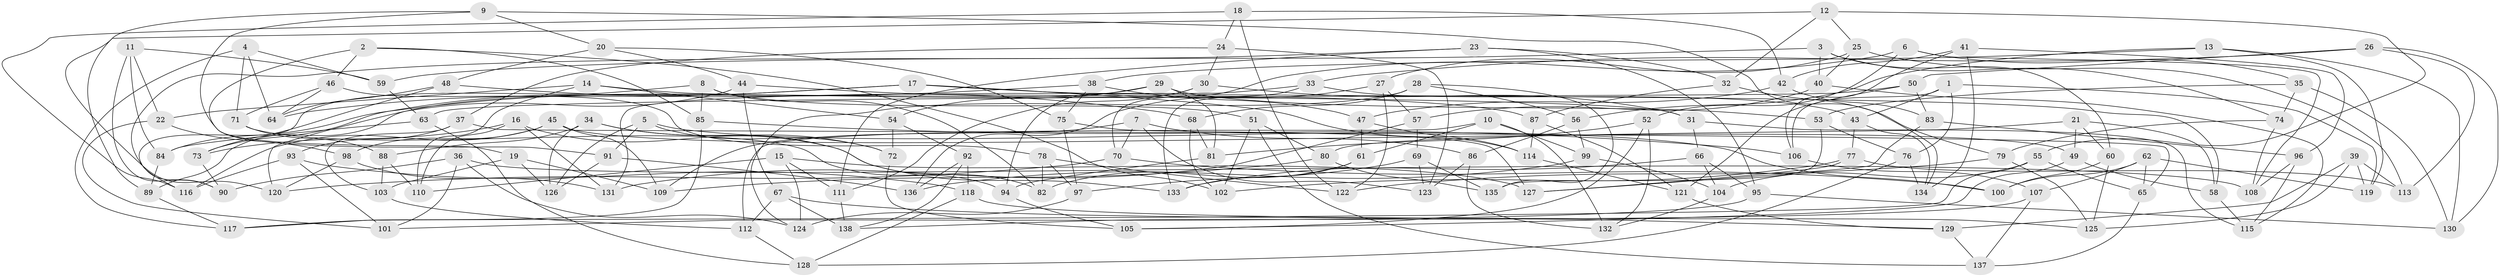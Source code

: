 // coarse degree distribution, {6: 0.47191011235955055, 4: 0.43820224719101125, 5: 0.07865168539325842, 3: 0.011235955056179775}
// Generated by graph-tools (version 1.1) at 2025/24/03/03/25 07:24:24]
// undirected, 138 vertices, 276 edges
graph export_dot {
graph [start="1"]
  node [color=gray90,style=filled];
  1;
  2;
  3;
  4;
  5;
  6;
  7;
  8;
  9;
  10;
  11;
  12;
  13;
  14;
  15;
  16;
  17;
  18;
  19;
  20;
  21;
  22;
  23;
  24;
  25;
  26;
  27;
  28;
  29;
  30;
  31;
  32;
  33;
  34;
  35;
  36;
  37;
  38;
  39;
  40;
  41;
  42;
  43;
  44;
  45;
  46;
  47;
  48;
  49;
  50;
  51;
  52;
  53;
  54;
  55;
  56;
  57;
  58;
  59;
  60;
  61;
  62;
  63;
  64;
  65;
  66;
  67;
  68;
  69;
  70;
  71;
  72;
  73;
  74;
  75;
  76;
  77;
  78;
  79;
  80;
  81;
  82;
  83;
  84;
  85;
  86;
  87;
  88;
  89;
  90;
  91;
  92;
  93;
  94;
  95;
  96;
  97;
  98;
  99;
  100;
  101;
  102;
  103;
  104;
  105;
  106;
  107;
  108;
  109;
  110;
  111;
  112;
  113;
  114;
  115;
  116;
  117;
  118;
  119;
  120;
  121;
  122;
  123;
  124;
  125;
  126;
  127;
  128;
  129;
  130;
  131;
  132;
  133;
  134;
  135;
  136;
  137;
  138;
  1 -- 76;
  1 -- 106;
  1 -- 119;
  1 -- 43;
  2 -- 102;
  2 -- 46;
  2 -- 19;
  2 -- 85;
  3 -- 60;
  3 -- 40;
  3 -- 74;
  3 -- 59;
  4 -- 71;
  4 -- 59;
  4 -- 64;
  4 -- 117;
  5 -- 72;
  5 -- 100;
  5 -- 126;
  5 -- 91;
  6 -- 52;
  6 -- 108;
  6 -- 35;
  6 -- 70;
  7 -- 86;
  7 -- 123;
  7 -- 70;
  7 -- 109;
  8 -- 51;
  8 -- 85;
  8 -- 116;
  8 -- 82;
  9 -- 120;
  9 -- 20;
  9 -- 91;
  9 -- 134;
  10 -- 61;
  10 -- 99;
  10 -- 132;
  10 -- 112;
  11 -- 84;
  11 -- 90;
  11 -- 22;
  11 -- 59;
  12 -- 89;
  12 -- 55;
  12 -- 32;
  12 -- 25;
  13 -- 119;
  13 -- 56;
  13 -- 38;
  13 -- 130;
  14 -- 54;
  14 -- 22;
  14 -- 110;
  14 -- 31;
  15 -- 111;
  15 -- 110;
  15 -- 124;
  15 -- 127;
  16 -- 131;
  16 -- 110;
  16 -- 73;
  16 -- 133;
  17 -- 73;
  17 -- 64;
  17 -- 58;
  17 -- 114;
  18 -- 116;
  18 -- 122;
  18 -- 42;
  18 -- 24;
  19 -- 103;
  19 -- 126;
  19 -- 109;
  20 -- 48;
  20 -- 44;
  20 -- 75;
  21 -- 58;
  21 -- 80;
  21 -- 49;
  21 -- 60;
  22 -- 101;
  22 -- 98;
  23 -- 90;
  23 -- 95;
  23 -- 32;
  23 -- 111;
  24 -- 123;
  24 -- 37;
  24 -- 30;
  25 -- 113;
  25 -- 27;
  25 -- 40;
  26 -- 130;
  26 -- 33;
  26 -- 50;
  26 -- 113;
  27 -- 136;
  27 -- 122;
  27 -- 57;
  28 -- 135;
  28 -- 56;
  28 -- 68;
  28 -- 124;
  29 -- 81;
  29 -- 89;
  29 -- 54;
  29 -- 53;
  30 -- 31;
  30 -- 94;
  30 -- 111;
  31 -- 115;
  31 -- 66;
  32 -- 79;
  32 -- 87;
  33 -- 133;
  33 -- 131;
  33 -- 43;
  34 -- 72;
  34 -- 126;
  34 -- 88;
  34 -- 82;
  35 -- 74;
  35 -- 53;
  35 -- 130;
  36 -- 90;
  36 -- 124;
  36 -- 101;
  36 -- 108;
  37 -- 65;
  37 -- 93;
  37 -- 103;
  38 -- 75;
  38 -- 47;
  38 -- 84;
  39 -- 125;
  39 -- 119;
  39 -- 129;
  39 -- 113;
  40 -- 115;
  40 -- 57;
  41 -- 42;
  41 -- 96;
  41 -- 106;
  41 -- 134;
  42 -- 47;
  42 -- 83;
  43 -- 77;
  43 -- 134;
  44 -- 120;
  44 -- 87;
  44 -- 67;
  45 -- 116;
  45 -- 49;
  45 -- 98;
  45 -- 109;
  46 -- 78;
  46 -- 71;
  46 -- 64;
  47 -- 61;
  47 -- 114;
  48 -- 73;
  48 -- 64;
  48 -- 68;
  49 -- 58;
  49 -- 105;
  50 -- 121;
  50 -- 63;
  50 -- 83;
  51 -- 102;
  51 -- 137;
  51 -- 80;
  52 -- 81;
  52 -- 132;
  52 -- 105;
  53 -- 76;
  53 -- 135;
  54 -- 72;
  54 -- 92;
  55 -- 65;
  55 -- 104;
  55 -- 117;
  56 -- 99;
  56 -- 86;
  57 -- 69;
  57 -- 131;
  58 -- 115;
  59 -- 63;
  60 -- 125;
  60 -- 100;
  61 -- 82;
  61 -- 133;
  62 -- 100;
  62 -- 119;
  62 -- 65;
  62 -- 107;
  63 -- 128;
  63 -- 84;
  65 -- 137;
  66 -- 133;
  66 -- 104;
  66 -- 95;
  67 -- 129;
  67 -- 112;
  67 -- 138;
  68 -- 81;
  68 -- 102;
  69 -- 97;
  69 -- 123;
  69 -- 135;
  70 -- 100;
  70 -- 120;
  71 -- 88;
  71 -- 94;
  72 -- 105;
  73 -- 90;
  74 -- 79;
  74 -- 108;
  75 -- 97;
  75 -- 127;
  76 -- 134;
  76 -- 128;
  77 -- 127;
  77 -- 102;
  77 -- 113;
  78 -- 122;
  78 -- 82;
  78 -- 97;
  79 -- 125;
  79 -- 122;
  80 -- 135;
  80 -- 109;
  81 -- 94;
  83 -- 96;
  83 -- 127;
  84 -- 89;
  85 -- 117;
  85 -- 106;
  86 -- 132;
  86 -- 123;
  87 -- 114;
  87 -- 121;
  88 -- 103;
  88 -- 110;
  89 -- 117;
  91 -- 136;
  91 -- 126;
  92 -- 138;
  92 -- 118;
  92 -- 136;
  93 -- 101;
  93 -- 116;
  93 -- 118;
  94 -- 105;
  95 -- 130;
  95 -- 101;
  96 -- 108;
  96 -- 115;
  97 -- 124;
  98 -- 120;
  98 -- 131;
  99 -- 104;
  99 -- 136;
  103 -- 112;
  104 -- 132;
  106 -- 107;
  107 -- 137;
  107 -- 138;
  111 -- 138;
  112 -- 128;
  114 -- 121;
  118 -- 128;
  118 -- 125;
  121 -- 129;
  129 -- 137;
}
